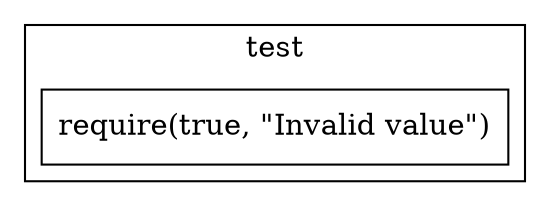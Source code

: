 digraph "string-literals" {
    node [shape=box];
    subgraph "cluster_test" {
        label="test";
        "test_141" [label="require(true, \"Invalid value\")"];
    }
}
